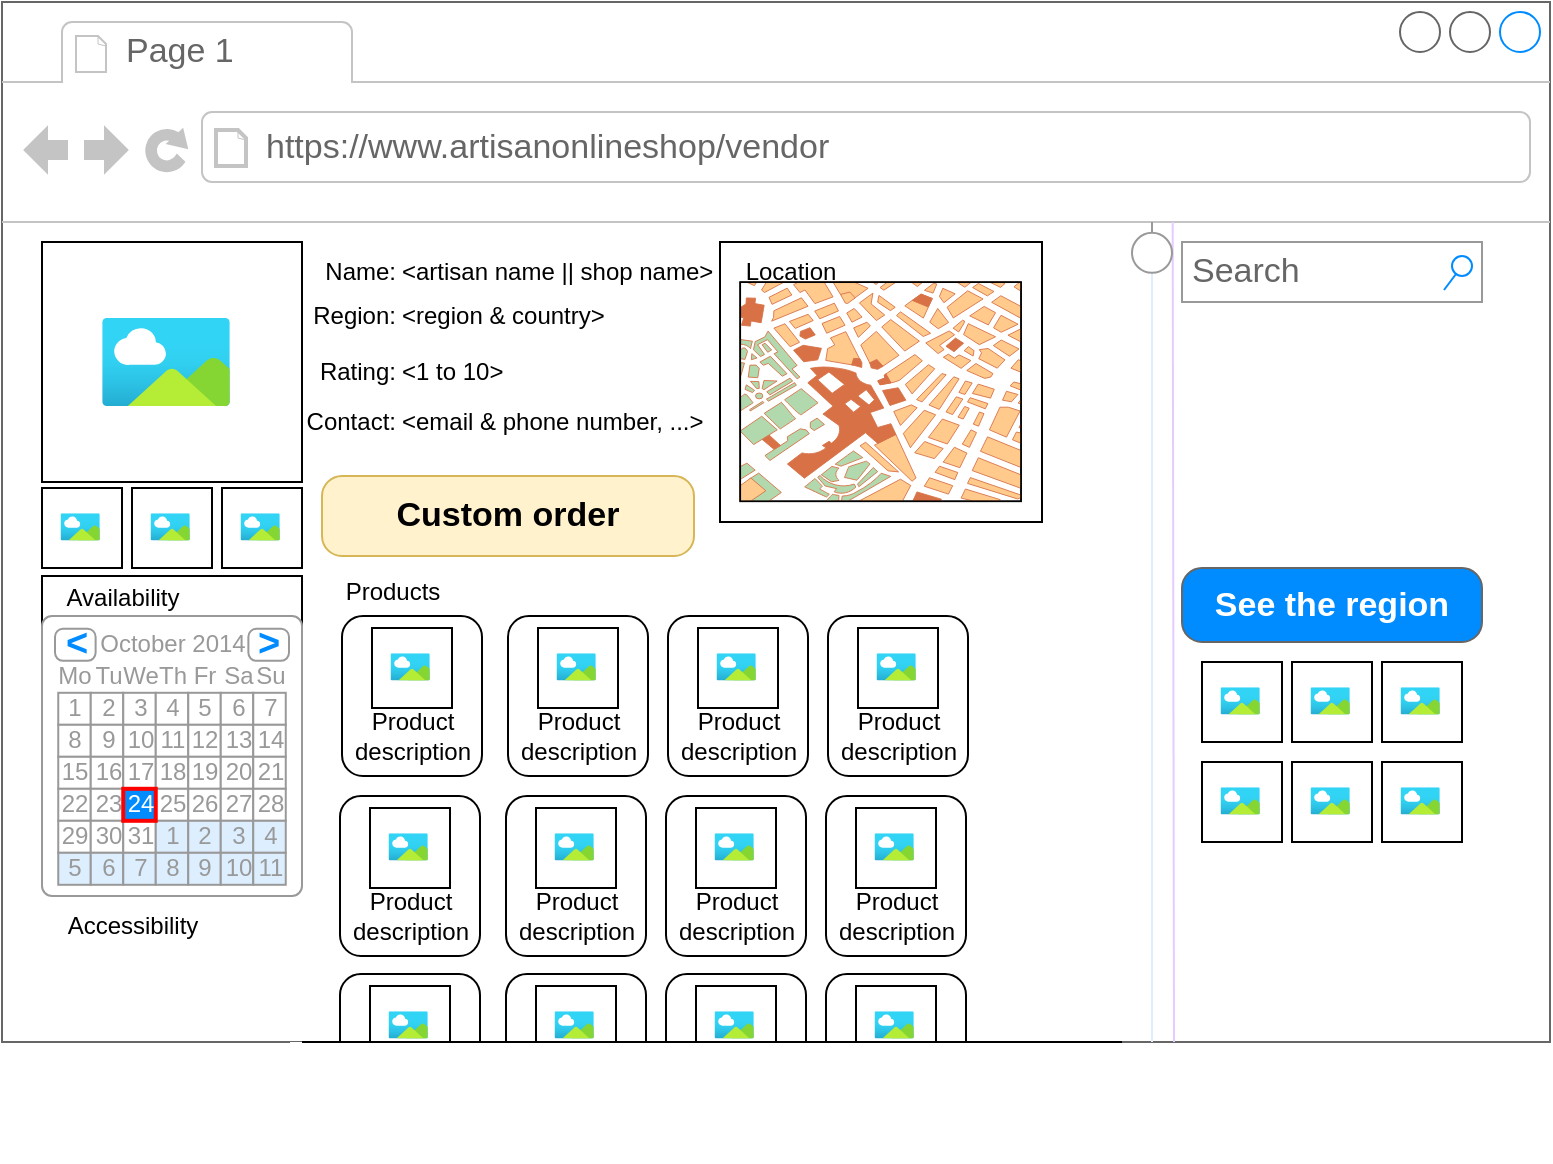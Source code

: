 <mxfile version="20.8.23" type="github">
  <diagram name="Pagina-1" id="x2BRIcllwMEJwVAzaiwb">
    <mxGraphModel dx="1221" dy="759" grid="1" gridSize="10" guides="1" tooltips="1" connect="1" arrows="1" fold="1" page="1" pageScale="1" pageWidth="827" pageHeight="1169" math="0" shadow="0">
      <root>
        <mxCell id="0" />
        <mxCell id="1" parent="0" />
        <mxCell id="UzuAz0OelTo2IA3SxHxy-1" value="" style="strokeWidth=1;shadow=0;dashed=0;align=center;html=1;shape=mxgraph.mockup.containers.browserWindow;rSize=0;strokeColor=#666666;strokeColor2=#008cff;strokeColor3=#c4c4c4;mainText=,;recursiveResize=0;" parent="1" vertex="1">
          <mxGeometry x="40" y="80" width="774" height="520" as="geometry" />
        </mxCell>
        <mxCell id="UzuAz0OelTo2IA3SxHxy-2" value="Page 1" style="strokeWidth=1;shadow=0;dashed=0;align=center;html=1;shape=mxgraph.mockup.containers.anchor;fontSize=17;fontColor=#666666;align=left;" parent="UzuAz0OelTo2IA3SxHxy-1" vertex="1">
          <mxGeometry x="60" y="12" width="110" height="26" as="geometry" />
        </mxCell>
        <mxCell id="UzuAz0OelTo2IA3SxHxy-3" value="https://www.artisanonlineshop/vendor" style="strokeWidth=1;shadow=0;dashed=0;align=center;html=1;shape=mxgraph.mockup.containers.anchor;rSize=0;fontSize=17;fontColor=#666666;align=left;" parent="UzuAz0OelTo2IA3SxHxy-1" vertex="1">
          <mxGeometry x="130" y="60" width="250" height="26" as="geometry" />
        </mxCell>
        <mxCell id="_CVq5Kca2ncCkI95stqj-1" value="" style="rounded=0;whiteSpace=wrap;html=1;" parent="UzuAz0OelTo2IA3SxHxy-1" vertex="1">
          <mxGeometry x="20" y="120" width="130" height="120" as="geometry" />
        </mxCell>
        <mxCell id="_CVq5Kca2ncCkI95stqj-2" value="" style="aspect=fixed;html=1;points=[];align=center;image;fontSize=12;image=img/lib/azure2/general/Image.svg;" parent="UzuAz0OelTo2IA3SxHxy-1" vertex="1">
          <mxGeometry x="50" y="158" width="64" height="44" as="geometry" />
        </mxCell>
        <mxCell id="_CVq5Kca2ncCkI95stqj-5" value="" style="group" parent="UzuAz0OelTo2IA3SxHxy-1" vertex="1" connectable="0">
          <mxGeometry x="20" y="243" width="40" height="40" as="geometry" />
        </mxCell>
        <mxCell id="_CVq5Kca2ncCkI95stqj-3" value="" style="rounded=0;whiteSpace=wrap;html=1;" parent="_CVq5Kca2ncCkI95stqj-5" vertex="1">
          <mxGeometry width="40" height="40" as="geometry" />
        </mxCell>
        <mxCell id="_CVq5Kca2ncCkI95stqj-4" value="" style="aspect=fixed;html=1;points=[];align=center;image;fontSize=12;image=img/lib/azure2/general/Image.svg;" parent="_CVq5Kca2ncCkI95stqj-5" vertex="1">
          <mxGeometry x="9.231" y="12.667" width="19.692" height="13.538" as="geometry" />
        </mxCell>
        <mxCell id="_CVq5Kca2ncCkI95stqj-6" value="" style="group" parent="UzuAz0OelTo2IA3SxHxy-1" vertex="1" connectable="0">
          <mxGeometry x="65" y="243" width="40" height="40" as="geometry" />
        </mxCell>
        <mxCell id="_CVq5Kca2ncCkI95stqj-7" value="" style="rounded=0;whiteSpace=wrap;html=1;" parent="_CVq5Kca2ncCkI95stqj-6" vertex="1">
          <mxGeometry width="40" height="40" as="geometry" />
        </mxCell>
        <mxCell id="_CVq5Kca2ncCkI95stqj-8" value="" style="aspect=fixed;html=1;points=[];align=center;image;fontSize=12;image=img/lib/azure2/general/Image.svg;" parent="_CVq5Kca2ncCkI95stqj-6" vertex="1">
          <mxGeometry x="9.231" y="12.667" width="19.692" height="13.538" as="geometry" />
        </mxCell>
        <mxCell id="_CVq5Kca2ncCkI95stqj-9" value="" style="group" parent="UzuAz0OelTo2IA3SxHxy-1" vertex="1" connectable="0">
          <mxGeometry x="110" y="243" width="40" height="40" as="geometry" />
        </mxCell>
        <mxCell id="_CVq5Kca2ncCkI95stqj-10" value="" style="rounded=0;whiteSpace=wrap;html=1;" parent="_CVq5Kca2ncCkI95stqj-9" vertex="1">
          <mxGeometry width="40" height="40" as="geometry" />
        </mxCell>
        <mxCell id="_CVq5Kca2ncCkI95stqj-11" value="" style="aspect=fixed;html=1;points=[];align=center;image;fontSize=12;image=img/lib/azure2/general/Image.svg;" parent="_CVq5Kca2ncCkI95stqj-9" vertex="1">
          <mxGeometry x="9.231" y="12.667" width="19.692" height="13.538" as="geometry" />
        </mxCell>
        <mxCell id="rS0bTR9YB4WlTkBpcvOq-1" value="Search" style="strokeWidth=1;shadow=0;dashed=0;align=center;html=1;shape=mxgraph.mockup.forms.searchBox;strokeColor=#999999;mainText=;strokeColor2=#008cff;fontColor=#666666;fontSize=17;align=left;spacingLeft=3;" parent="UzuAz0OelTo2IA3SxHxy-1" vertex="1">
          <mxGeometry x="590" y="120" width="150" height="30" as="geometry" />
        </mxCell>
        <mxCell id="rS0bTR9YB4WlTkBpcvOq-56" value="" style="rounded=0;whiteSpace=wrap;html=1;" parent="UzuAz0OelTo2IA3SxHxy-1" vertex="1">
          <mxGeometry x="359" y="120" width="161" height="140" as="geometry" />
        </mxCell>
        <mxCell id="rS0bTR9YB4WlTkBpcvOq-55" value="" style="verticalLabelPosition=bottom;shadow=0;dashed=0;align=center;html=1;verticalAlign=top;strokeWidth=1;shape=mxgraph.mockup.misc.map;" parent="UzuAz0OelTo2IA3SxHxy-1" vertex="1">
          <mxGeometry x="369" y="140" width="141" height="110" as="geometry" />
        </mxCell>
        <mxCell id="rS0bTR9YB4WlTkBpcvOq-57" value="Location" style="text;html=1;align=center;verticalAlign=middle;resizable=0;points=[];autosize=1;strokeColor=none;fillColor=none;" parent="UzuAz0OelTo2IA3SxHxy-1" vertex="1">
          <mxGeometry x="359" y="120" width="70" height="30" as="geometry" />
        </mxCell>
        <mxCell id="rS0bTR9YB4WlTkBpcvOq-63" value="See the region" style="strokeWidth=1;shadow=0;dashed=0;align=center;html=1;shape=mxgraph.mockup.buttons.button;strokeColor=#666666;fontColor=#ffffff;mainText=;buttonStyle=round;fontSize=17;fontStyle=1;fillColor=#008cff;whiteSpace=wrap;" parent="UzuAz0OelTo2IA3SxHxy-1" vertex="1">
          <mxGeometry x="590" y="283" width="150" height="37" as="geometry" />
        </mxCell>
        <mxCell id="rS0bTR9YB4WlTkBpcvOq-64" value="" style="group" parent="UzuAz0OelTo2IA3SxHxy-1" vertex="1" connectable="0">
          <mxGeometry x="600" y="330" width="40" height="40" as="geometry" />
        </mxCell>
        <mxCell id="rS0bTR9YB4WlTkBpcvOq-65" value="" style="rounded=0;whiteSpace=wrap;html=1;" parent="rS0bTR9YB4WlTkBpcvOq-64" vertex="1">
          <mxGeometry width="40" height="40" as="geometry" />
        </mxCell>
        <mxCell id="rS0bTR9YB4WlTkBpcvOq-66" value="" style="aspect=fixed;html=1;points=[];align=center;image;fontSize=12;image=img/lib/azure2/general/Image.svg;" parent="rS0bTR9YB4WlTkBpcvOq-64" vertex="1">
          <mxGeometry x="9.231" y="12.667" width="19.692" height="13.538" as="geometry" />
        </mxCell>
        <mxCell id="rS0bTR9YB4WlTkBpcvOq-67" value="" style="group" parent="UzuAz0OelTo2IA3SxHxy-1" vertex="1" connectable="0">
          <mxGeometry x="645" y="330" width="40" height="40" as="geometry" />
        </mxCell>
        <mxCell id="rS0bTR9YB4WlTkBpcvOq-68" value="" style="rounded=0;whiteSpace=wrap;html=1;" parent="rS0bTR9YB4WlTkBpcvOq-67" vertex="1">
          <mxGeometry width="40" height="40" as="geometry" />
        </mxCell>
        <mxCell id="rS0bTR9YB4WlTkBpcvOq-69" value="" style="aspect=fixed;html=1;points=[];align=center;image;fontSize=12;image=img/lib/azure2/general/Image.svg;" parent="rS0bTR9YB4WlTkBpcvOq-67" vertex="1">
          <mxGeometry x="9.231" y="12.667" width="19.692" height="13.538" as="geometry" />
        </mxCell>
        <mxCell id="rS0bTR9YB4WlTkBpcvOq-70" value="" style="group" parent="UzuAz0OelTo2IA3SxHxy-1" vertex="1" connectable="0">
          <mxGeometry x="690" y="330" width="40" height="40" as="geometry" />
        </mxCell>
        <mxCell id="rS0bTR9YB4WlTkBpcvOq-71" value="" style="rounded=0;whiteSpace=wrap;html=1;" parent="rS0bTR9YB4WlTkBpcvOq-70" vertex="1">
          <mxGeometry width="40" height="40" as="geometry" />
        </mxCell>
        <mxCell id="rS0bTR9YB4WlTkBpcvOq-72" value="" style="aspect=fixed;html=1;points=[];align=center;image;fontSize=12;image=img/lib/azure2/general/Image.svg;" parent="rS0bTR9YB4WlTkBpcvOq-70" vertex="1">
          <mxGeometry x="9.231" y="12.667" width="19.692" height="13.538" as="geometry" />
        </mxCell>
        <mxCell id="rS0bTR9YB4WlTkBpcvOq-73" value="" style="group" parent="UzuAz0OelTo2IA3SxHxy-1" vertex="1" connectable="0">
          <mxGeometry x="600" y="380" width="40" height="40" as="geometry" />
        </mxCell>
        <mxCell id="rS0bTR9YB4WlTkBpcvOq-74" value="" style="rounded=0;whiteSpace=wrap;html=1;" parent="rS0bTR9YB4WlTkBpcvOq-73" vertex="1">
          <mxGeometry width="40" height="40" as="geometry" />
        </mxCell>
        <mxCell id="rS0bTR9YB4WlTkBpcvOq-75" value="" style="aspect=fixed;html=1;points=[];align=center;image;fontSize=12;image=img/lib/azure2/general/Image.svg;" parent="rS0bTR9YB4WlTkBpcvOq-73" vertex="1">
          <mxGeometry x="9.231" y="12.667" width="19.692" height="13.538" as="geometry" />
        </mxCell>
        <mxCell id="rS0bTR9YB4WlTkBpcvOq-76" value="" style="group" parent="UzuAz0OelTo2IA3SxHxy-1" vertex="1" connectable="0">
          <mxGeometry x="645" y="380" width="40" height="40" as="geometry" />
        </mxCell>
        <mxCell id="rS0bTR9YB4WlTkBpcvOq-77" value="" style="rounded=0;whiteSpace=wrap;html=1;" parent="rS0bTR9YB4WlTkBpcvOq-76" vertex="1">
          <mxGeometry width="40" height="40" as="geometry" />
        </mxCell>
        <mxCell id="rS0bTR9YB4WlTkBpcvOq-78" value="" style="aspect=fixed;html=1;points=[];align=center;image;fontSize=12;image=img/lib/azure2/general/Image.svg;" parent="rS0bTR9YB4WlTkBpcvOq-76" vertex="1">
          <mxGeometry x="9.231" y="12.667" width="19.692" height="13.538" as="geometry" />
        </mxCell>
        <mxCell id="rS0bTR9YB4WlTkBpcvOq-79" value="" style="group" parent="UzuAz0OelTo2IA3SxHxy-1" vertex="1" connectable="0">
          <mxGeometry x="690" y="380" width="40" height="40" as="geometry" />
        </mxCell>
        <mxCell id="rS0bTR9YB4WlTkBpcvOq-80" value="" style="rounded=0;whiteSpace=wrap;html=1;" parent="rS0bTR9YB4WlTkBpcvOq-79" vertex="1">
          <mxGeometry width="40" height="40" as="geometry" />
        </mxCell>
        <mxCell id="rS0bTR9YB4WlTkBpcvOq-81" value="" style="aspect=fixed;html=1;points=[];align=center;image;fontSize=12;image=img/lib/azure2/general/Image.svg;" parent="rS0bTR9YB4WlTkBpcvOq-79" vertex="1">
          <mxGeometry x="9.231" y="12.667" width="19.692" height="13.538" as="geometry" />
        </mxCell>
        <mxCell id="rS0bTR9YB4WlTkBpcvOq-82" value="" style="endArrow=none;html=1;rounded=0;strokeColor=#E5CCFF;" parent="UzuAz0OelTo2IA3SxHxy-1" edge="1">
          <mxGeometry width="50" height="50" relative="1" as="geometry">
            <mxPoint x="585.34" y="110" as="sourcePoint" />
            <mxPoint x="586" y="520" as="targetPoint" />
          </mxGeometry>
        </mxCell>
        <mxCell id="rS0bTR9YB4WlTkBpcvOq-84" value="" style="rounded=0;whiteSpace=wrap;html=1;" parent="UzuAz0OelTo2IA3SxHxy-1" vertex="1">
          <mxGeometry x="20" y="287" width="130" height="153" as="geometry" />
        </mxCell>
        <mxCell id="rS0bTR9YB4WlTkBpcvOq-2" value="" style="strokeWidth=1;shadow=0;dashed=0;align=center;html=1;shape=mxgraph.mockup.forms.rrect;rSize=5;strokeColor=#999999;fillColor=#ffffff;" parent="UzuAz0OelTo2IA3SxHxy-1" vertex="1">
          <mxGeometry x="20" y="307" width="130" height="140" as="geometry" />
        </mxCell>
        <mxCell id="rS0bTR9YB4WlTkBpcvOq-3" value="October 2014" style="strokeWidth=1;shadow=0;dashed=0;align=center;html=1;shape=mxgraph.mockup.forms.anchor;fontColor=#999999;" parent="rS0bTR9YB4WlTkBpcvOq-2" vertex="1">
          <mxGeometry x="24.375" y="6.4" width="81.25" height="16" as="geometry" />
        </mxCell>
        <mxCell id="rS0bTR9YB4WlTkBpcvOq-4" value="&lt;" style="strokeWidth=1;shadow=0;dashed=0;align=center;html=1;shape=mxgraph.mockup.forms.rrect;rSize=4;strokeColor=#999999;fontColor=#008cff;fontSize=19;fontStyle=1;" parent="rS0bTR9YB4WlTkBpcvOq-2" vertex="1">
          <mxGeometry x="6.5" y="6.4" width="20.312" height="16" as="geometry" />
        </mxCell>
        <mxCell id="rS0bTR9YB4WlTkBpcvOq-5" value="&gt;" style="strokeWidth=1;shadow=0;dashed=0;align=center;html=1;shape=mxgraph.mockup.forms.rrect;rSize=4;strokeColor=#999999;fontColor=#008cff;fontSize=19;fontStyle=1;" parent="rS0bTR9YB4WlTkBpcvOq-2" vertex="1">
          <mxGeometry x="103.188" y="6.4" width="20.312" height="16" as="geometry" />
        </mxCell>
        <mxCell id="rS0bTR9YB4WlTkBpcvOq-6" value="Mo" style="strokeWidth=1;shadow=0;dashed=0;align=center;html=1;shape=mxgraph.mockup.forms.anchor;fontColor=#999999;" parent="rS0bTR9YB4WlTkBpcvOq-2" vertex="1">
          <mxGeometry x="8.125" y="22.4" width="16.25" height="16" as="geometry" />
        </mxCell>
        <mxCell id="rS0bTR9YB4WlTkBpcvOq-7" value="Tu" style="strokeWidth=1;shadow=0;dashed=0;align=center;html=1;shape=mxgraph.mockup.forms.anchor;fontColor=#999999;" parent="rS0bTR9YB4WlTkBpcvOq-2" vertex="1">
          <mxGeometry x="24.375" y="22.4" width="16.25" height="16" as="geometry" />
        </mxCell>
        <mxCell id="rS0bTR9YB4WlTkBpcvOq-8" value="We" style="strokeWidth=1;shadow=0;dashed=0;align=center;html=1;shape=mxgraph.mockup.forms.anchor;fontColor=#999999;" parent="rS0bTR9YB4WlTkBpcvOq-2" vertex="1">
          <mxGeometry x="40.625" y="22.4" width="16.25" height="16" as="geometry" />
        </mxCell>
        <mxCell id="rS0bTR9YB4WlTkBpcvOq-9" value="Th" style="strokeWidth=1;shadow=0;dashed=0;align=center;html=1;shape=mxgraph.mockup.forms.anchor;fontColor=#999999;" parent="rS0bTR9YB4WlTkBpcvOq-2" vertex="1">
          <mxGeometry x="56.875" y="22.4" width="16.25" height="16" as="geometry" />
        </mxCell>
        <mxCell id="rS0bTR9YB4WlTkBpcvOq-10" value="Fr" style="strokeWidth=1;shadow=0;dashed=0;align=center;html=1;shape=mxgraph.mockup.forms.anchor;fontColor=#999999;" parent="rS0bTR9YB4WlTkBpcvOq-2" vertex="1">
          <mxGeometry x="73.125" y="22.4" width="16.25" height="16" as="geometry" />
        </mxCell>
        <mxCell id="rS0bTR9YB4WlTkBpcvOq-11" value="Sa" style="strokeWidth=1;shadow=0;dashed=0;align=center;html=1;shape=mxgraph.mockup.forms.anchor;fontColor=#999999;" parent="rS0bTR9YB4WlTkBpcvOq-2" vertex="1">
          <mxGeometry x="89.375" y="22.4" width="16.25" height="16" as="geometry" />
        </mxCell>
        <mxCell id="rS0bTR9YB4WlTkBpcvOq-12" value="Su" style="strokeWidth=1;shadow=0;dashed=0;align=center;html=1;shape=mxgraph.mockup.forms.anchor;fontColor=#999999;" parent="rS0bTR9YB4WlTkBpcvOq-2" vertex="1">
          <mxGeometry x="105.625" y="22.4" width="16.25" height="16" as="geometry" />
        </mxCell>
        <mxCell id="rS0bTR9YB4WlTkBpcvOq-13" value="1" style="strokeWidth=1;shadow=0;dashed=0;align=center;html=1;shape=mxgraph.mockup.forms.rrect;rSize=0;strokeColor=#999999;fontColor=#999999;" parent="rS0bTR9YB4WlTkBpcvOq-2" vertex="1">
          <mxGeometry x="8.125" y="38.4" width="16.25" height="16" as="geometry" />
        </mxCell>
        <mxCell id="rS0bTR9YB4WlTkBpcvOq-14" value="2" style="strokeWidth=1;shadow=0;dashed=0;align=center;html=1;shape=mxgraph.mockup.forms.rrect;rSize=0;strokeColor=#999999;fontColor=#999999;" parent="rS0bTR9YB4WlTkBpcvOq-2" vertex="1">
          <mxGeometry x="24.375" y="38.4" width="16.25" height="16" as="geometry" />
        </mxCell>
        <mxCell id="rS0bTR9YB4WlTkBpcvOq-15" value="3" style="strokeWidth=1;shadow=0;dashed=0;align=center;html=1;shape=mxgraph.mockup.forms.rrect;rSize=0;strokeColor=#999999;fontColor=#999999;" parent="rS0bTR9YB4WlTkBpcvOq-2" vertex="1">
          <mxGeometry x="40.625" y="38.4" width="16.25" height="16" as="geometry" />
        </mxCell>
        <mxCell id="rS0bTR9YB4WlTkBpcvOq-16" value="4" style="strokeWidth=1;shadow=0;dashed=0;align=center;html=1;shape=mxgraph.mockup.forms.rrect;rSize=0;strokeColor=#999999;fontColor=#999999;" parent="rS0bTR9YB4WlTkBpcvOq-2" vertex="1">
          <mxGeometry x="56.875" y="38.4" width="16.25" height="16" as="geometry" />
        </mxCell>
        <mxCell id="rS0bTR9YB4WlTkBpcvOq-17" value="5" style="strokeWidth=1;shadow=0;dashed=0;align=center;html=1;shape=mxgraph.mockup.forms.rrect;rSize=0;strokeColor=#999999;fontColor=#999999;" parent="rS0bTR9YB4WlTkBpcvOq-2" vertex="1">
          <mxGeometry x="73.125" y="38.4" width="16.25" height="16" as="geometry" />
        </mxCell>
        <mxCell id="rS0bTR9YB4WlTkBpcvOq-18" value="6" style="strokeWidth=1;shadow=0;dashed=0;align=center;html=1;shape=mxgraph.mockup.forms.rrect;rSize=0;strokeColor=#999999;fontColor=#999999;" parent="rS0bTR9YB4WlTkBpcvOq-2" vertex="1">
          <mxGeometry x="89.375" y="38.4" width="16.25" height="16" as="geometry" />
        </mxCell>
        <mxCell id="rS0bTR9YB4WlTkBpcvOq-19" value="7" style="strokeWidth=1;shadow=0;dashed=0;align=center;html=1;shape=mxgraph.mockup.forms.rrect;rSize=0;strokeColor=#999999;fontColor=#999999;" parent="rS0bTR9YB4WlTkBpcvOq-2" vertex="1">
          <mxGeometry x="105.625" y="38.4" width="16.25" height="16" as="geometry" />
        </mxCell>
        <mxCell id="rS0bTR9YB4WlTkBpcvOq-20" value="8" style="strokeWidth=1;shadow=0;dashed=0;align=center;html=1;shape=mxgraph.mockup.forms.rrect;rSize=0;strokeColor=#999999;fontColor=#999999;" parent="rS0bTR9YB4WlTkBpcvOq-2" vertex="1">
          <mxGeometry x="8.125" y="54.4" width="16.25" height="16" as="geometry" />
        </mxCell>
        <mxCell id="rS0bTR9YB4WlTkBpcvOq-21" value="9" style="strokeWidth=1;shadow=0;dashed=0;align=center;html=1;shape=mxgraph.mockup.forms.rrect;rSize=0;strokeColor=#999999;fontColor=#999999;" parent="rS0bTR9YB4WlTkBpcvOq-2" vertex="1">
          <mxGeometry x="24.375" y="54.4" width="16.25" height="16" as="geometry" />
        </mxCell>
        <mxCell id="rS0bTR9YB4WlTkBpcvOq-22" value="10" style="strokeWidth=1;shadow=0;dashed=0;align=center;html=1;shape=mxgraph.mockup.forms.rrect;rSize=0;strokeColor=#999999;fontColor=#999999;" parent="rS0bTR9YB4WlTkBpcvOq-2" vertex="1">
          <mxGeometry x="40.625" y="54.4" width="16.25" height="16" as="geometry" />
        </mxCell>
        <mxCell id="rS0bTR9YB4WlTkBpcvOq-23" value="11" style="strokeWidth=1;shadow=0;dashed=0;align=center;html=1;shape=mxgraph.mockup.forms.rrect;rSize=0;strokeColor=#999999;fontColor=#999999;" parent="rS0bTR9YB4WlTkBpcvOq-2" vertex="1">
          <mxGeometry x="56.875" y="54.4" width="16.25" height="16" as="geometry" />
        </mxCell>
        <mxCell id="rS0bTR9YB4WlTkBpcvOq-24" value="12" style="strokeWidth=1;shadow=0;dashed=0;align=center;html=1;shape=mxgraph.mockup.forms.rrect;rSize=0;strokeColor=#999999;fontColor=#999999;" parent="rS0bTR9YB4WlTkBpcvOq-2" vertex="1">
          <mxGeometry x="73.125" y="54.4" width="16.25" height="16" as="geometry" />
        </mxCell>
        <mxCell id="rS0bTR9YB4WlTkBpcvOq-25" value="13" style="strokeWidth=1;shadow=0;dashed=0;align=center;html=1;shape=mxgraph.mockup.forms.rrect;rSize=0;strokeColor=#999999;fontColor=#999999;" parent="rS0bTR9YB4WlTkBpcvOq-2" vertex="1">
          <mxGeometry x="89.375" y="54.4" width="16.25" height="16" as="geometry" />
        </mxCell>
        <mxCell id="rS0bTR9YB4WlTkBpcvOq-26" value="14" style="strokeWidth=1;shadow=0;dashed=0;align=center;html=1;shape=mxgraph.mockup.forms.rrect;rSize=0;strokeColor=#999999;fontColor=#999999;" parent="rS0bTR9YB4WlTkBpcvOq-2" vertex="1">
          <mxGeometry x="105.625" y="54.4" width="16.25" height="16" as="geometry" />
        </mxCell>
        <mxCell id="rS0bTR9YB4WlTkBpcvOq-27" value="15" style="strokeWidth=1;shadow=0;dashed=0;align=center;html=1;shape=mxgraph.mockup.forms.rrect;rSize=0;strokeColor=#999999;fontColor=#999999;" parent="rS0bTR9YB4WlTkBpcvOq-2" vertex="1">
          <mxGeometry x="8.125" y="70.4" width="16.25" height="16" as="geometry" />
        </mxCell>
        <mxCell id="rS0bTR9YB4WlTkBpcvOq-28" value="16" style="strokeWidth=1;shadow=0;dashed=0;align=center;html=1;shape=mxgraph.mockup.forms.rrect;rSize=0;strokeColor=#999999;fontColor=#999999;" parent="rS0bTR9YB4WlTkBpcvOq-2" vertex="1">
          <mxGeometry x="24.375" y="70.4" width="16.25" height="16" as="geometry" />
        </mxCell>
        <mxCell id="rS0bTR9YB4WlTkBpcvOq-29" value="17" style="strokeWidth=1;shadow=0;dashed=0;align=center;html=1;shape=mxgraph.mockup.forms.rrect;rSize=0;strokeColor=#999999;fontColor=#999999;" parent="rS0bTR9YB4WlTkBpcvOq-2" vertex="1">
          <mxGeometry x="40.625" y="70.4" width="16.25" height="16" as="geometry" />
        </mxCell>
        <mxCell id="rS0bTR9YB4WlTkBpcvOq-30" value="18" style="strokeWidth=1;shadow=0;dashed=0;align=center;html=1;shape=mxgraph.mockup.forms.rrect;rSize=0;strokeColor=#999999;fontColor=#999999;" parent="rS0bTR9YB4WlTkBpcvOq-2" vertex="1">
          <mxGeometry x="56.875" y="70.4" width="16.25" height="16" as="geometry" />
        </mxCell>
        <mxCell id="rS0bTR9YB4WlTkBpcvOq-31" value="19" style="strokeWidth=1;shadow=0;dashed=0;align=center;html=1;shape=mxgraph.mockup.forms.rrect;rSize=0;strokeColor=#999999;fontColor=#999999;" parent="rS0bTR9YB4WlTkBpcvOq-2" vertex="1">
          <mxGeometry x="73.125" y="70.4" width="16.25" height="16" as="geometry" />
        </mxCell>
        <mxCell id="rS0bTR9YB4WlTkBpcvOq-32" value="20" style="strokeWidth=1;shadow=0;dashed=0;align=center;html=1;shape=mxgraph.mockup.forms.rrect;rSize=0;strokeColor=#999999;fontColor=#999999;" parent="rS0bTR9YB4WlTkBpcvOq-2" vertex="1">
          <mxGeometry x="89.375" y="70.4" width="16.25" height="16" as="geometry" />
        </mxCell>
        <mxCell id="rS0bTR9YB4WlTkBpcvOq-33" value="21" style="strokeWidth=1;shadow=0;dashed=0;align=center;html=1;shape=mxgraph.mockup.forms.rrect;rSize=0;strokeColor=#999999;fontColor=#999999;" parent="rS0bTR9YB4WlTkBpcvOq-2" vertex="1">
          <mxGeometry x="105.625" y="70.4" width="16.25" height="16" as="geometry" />
        </mxCell>
        <mxCell id="rS0bTR9YB4WlTkBpcvOq-34" value="22" style="strokeWidth=1;shadow=0;dashed=0;align=center;html=1;shape=mxgraph.mockup.forms.rrect;rSize=0;strokeColor=#999999;fontColor=#999999;" parent="rS0bTR9YB4WlTkBpcvOq-2" vertex="1">
          <mxGeometry x="8.125" y="86.4" width="16.25" height="16" as="geometry" />
        </mxCell>
        <mxCell id="rS0bTR9YB4WlTkBpcvOq-35" value="23" style="strokeWidth=1;shadow=0;dashed=0;align=center;html=1;shape=mxgraph.mockup.forms.rrect;rSize=0;strokeColor=#999999;fontColor=#999999;" parent="rS0bTR9YB4WlTkBpcvOq-2" vertex="1">
          <mxGeometry x="24.375" y="86.4" width="16.25" height="16" as="geometry" />
        </mxCell>
        <mxCell id="rS0bTR9YB4WlTkBpcvOq-36" value="25" style="strokeWidth=1;shadow=0;dashed=0;align=center;html=1;shape=mxgraph.mockup.forms.rrect;rSize=0;strokeColor=#999999;fontColor=#999999;" parent="rS0bTR9YB4WlTkBpcvOq-2" vertex="1">
          <mxGeometry x="56.875" y="86.4" width="16.25" height="16" as="geometry" />
        </mxCell>
        <mxCell id="rS0bTR9YB4WlTkBpcvOq-37" value="26" style="strokeWidth=1;shadow=0;dashed=0;align=center;html=1;shape=mxgraph.mockup.forms.rrect;rSize=0;strokeColor=#999999;fontColor=#999999;" parent="rS0bTR9YB4WlTkBpcvOq-2" vertex="1">
          <mxGeometry x="73.125" y="86.4" width="16.25" height="16" as="geometry" />
        </mxCell>
        <mxCell id="rS0bTR9YB4WlTkBpcvOq-38" value="27" style="strokeWidth=1;shadow=0;dashed=0;align=center;html=1;shape=mxgraph.mockup.forms.rrect;rSize=0;strokeColor=#999999;fontColor=#999999;" parent="rS0bTR9YB4WlTkBpcvOq-2" vertex="1">
          <mxGeometry x="89.375" y="86.4" width="16.25" height="16" as="geometry" />
        </mxCell>
        <mxCell id="rS0bTR9YB4WlTkBpcvOq-39" value="28" style="strokeWidth=1;shadow=0;dashed=0;align=center;html=1;shape=mxgraph.mockup.forms.rrect;rSize=0;strokeColor=#999999;fontColor=#999999;" parent="rS0bTR9YB4WlTkBpcvOq-2" vertex="1">
          <mxGeometry x="105.625" y="86.4" width="16.25" height="16" as="geometry" />
        </mxCell>
        <mxCell id="rS0bTR9YB4WlTkBpcvOq-40" value="29" style="strokeWidth=1;shadow=0;dashed=0;align=center;html=1;shape=mxgraph.mockup.forms.rrect;rSize=0;strokeColor=#999999;fontColor=#999999;" parent="rS0bTR9YB4WlTkBpcvOq-2" vertex="1">
          <mxGeometry x="8.125" y="102.4" width="16.25" height="16" as="geometry" />
        </mxCell>
        <mxCell id="rS0bTR9YB4WlTkBpcvOq-41" value="30" style="strokeWidth=1;shadow=0;dashed=0;align=center;html=1;shape=mxgraph.mockup.forms.rrect;rSize=0;strokeColor=#999999;fontColor=#999999;" parent="rS0bTR9YB4WlTkBpcvOq-2" vertex="1">
          <mxGeometry x="24.375" y="102.4" width="16.25" height="16" as="geometry" />
        </mxCell>
        <mxCell id="rS0bTR9YB4WlTkBpcvOq-42" value="31" style="strokeWidth=1;shadow=0;dashed=0;align=center;html=1;shape=mxgraph.mockup.forms.rrect;rSize=0;strokeColor=#999999;fontColor=#999999;" parent="rS0bTR9YB4WlTkBpcvOq-2" vertex="1">
          <mxGeometry x="40.625" y="102.4" width="16.25" height="16" as="geometry" />
        </mxCell>
        <mxCell id="rS0bTR9YB4WlTkBpcvOq-43" value="1" style="strokeWidth=1;shadow=0;dashed=0;align=center;html=1;shape=mxgraph.mockup.forms.rrect;rSize=0;strokeColor=#999999;fontColor=#999999;fillColor=#ddeeff;" parent="rS0bTR9YB4WlTkBpcvOq-2" vertex="1">
          <mxGeometry x="56.875" y="102.4" width="16.25" height="16" as="geometry" />
        </mxCell>
        <mxCell id="rS0bTR9YB4WlTkBpcvOq-44" value="2" style="strokeWidth=1;shadow=0;dashed=0;align=center;html=1;shape=mxgraph.mockup.forms.rrect;rSize=0;strokeColor=#999999;fontColor=#999999;fillColor=#ddeeff;" parent="rS0bTR9YB4WlTkBpcvOq-2" vertex="1">
          <mxGeometry x="73.125" y="102.4" width="16.25" height="16" as="geometry" />
        </mxCell>
        <mxCell id="rS0bTR9YB4WlTkBpcvOq-45" value="3" style="strokeWidth=1;shadow=0;dashed=0;align=center;html=1;shape=mxgraph.mockup.forms.rrect;rSize=0;strokeColor=#999999;fontColor=#999999;fillColor=#ddeeff;" parent="rS0bTR9YB4WlTkBpcvOq-2" vertex="1">
          <mxGeometry x="89.375" y="102.4" width="16.25" height="16" as="geometry" />
        </mxCell>
        <mxCell id="rS0bTR9YB4WlTkBpcvOq-46" value="4" style="strokeWidth=1;shadow=0;dashed=0;align=center;html=1;shape=mxgraph.mockup.forms.rrect;rSize=0;strokeColor=#999999;fontColor=#999999;fillColor=#ddeeff;" parent="rS0bTR9YB4WlTkBpcvOq-2" vertex="1">
          <mxGeometry x="105.625" y="102.4" width="16.25" height="16" as="geometry" />
        </mxCell>
        <mxCell id="rS0bTR9YB4WlTkBpcvOq-47" value="5" style="strokeWidth=1;shadow=0;dashed=0;align=center;html=1;shape=mxgraph.mockup.forms.rrect;rSize=0;strokeColor=#999999;fontColor=#999999;fillColor=#ddeeff;" parent="rS0bTR9YB4WlTkBpcvOq-2" vertex="1">
          <mxGeometry x="8.125" y="118.4" width="16.25" height="16" as="geometry" />
        </mxCell>
        <mxCell id="rS0bTR9YB4WlTkBpcvOq-48" value="6" style="strokeWidth=1;shadow=0;dashed=0;align=center;html=1;shape=mxgraph.mockup.forms.rrect;rSize=0;strokeColor=#999999;fontColor=#999999;fillColor=#ddeeff;" parent="rS0bTR9YB4WlTkBpcvOq-2" vertex="1">
          <mxGeometry x="24.375" y="118.4" width="16.25" height="16" as="geometry" />
        </mxCell>
        <mxCell id="rS0bTR9YB4WlTkBpcvOq-49" value="7" style="strokeWidth=1;shadow=0;dashed=0;align=center;html=1;shape=mxgraph.mockup.forms.rrect;rSize=0;strokeColor=#999999;fontColor=#999999;fillColor=#ddeeff;" parent="rS0bTR9YB4WlTkBpcvOq-2" vertex="1">
          <mxGeometry x="40.625" y="118.4" width="16.25" height="16" as="geometry" />
        </mxCell>
        <mxCell id="rS0bTR9YB4WlTkBpcvOq-50" value="8" style="strokeWidth=1;shadow=0;dashed=0;align=center;html=1;shape=mxgraph.mockup.forms.rrect;rSize=0;strokeColor=#999999;fontColor=#999999;fillColor=#ddeeff;" parent="rS0bTR9YB4WlTkBpcvOq-2" vertex="1">
          <mxGeometry x="56.875" y="118.4" width="16.25" height="16" as="geometry" />
        </mxCell>
        <mxCell id="rS0bTR9YB4WlTkBpcvOq-51" value="9" style="strokeWidth=1;shadow=0;dashed=0;align=center;html=1;shape=mxgraph.mockup.forms.rrect;rSize=0;strokeColor=#999999;fontColor=#999999;fillColor=#ddeeff;" parent="rS0bTR9YB4WlTkBpcvOq-2" vertex="1">
          <mxGeometry x="73.125" y="118.4" width="16.25" height="16" as="geometry" />
        </mxCell>
        <mxCell id="rS0bTR9YB4WlTkBpcvOq-52" value="10" style="strokeWidth=1;shadow=0;dashed=0;align=center;html=1;shape=mxgraph.mockup.forms.rrect;rSize=0;strokeColor=#999999;fontColor=#999999;fillColor=#ddeeff;" parent="rS0bTR9YB4WlTkBpcvOq-2" vertex="1">
          <mxGeometry x="89.375" y="118.4" width="16.25" height="16" as="geometry" />
        </mxCell>
        <mxCell id="rS0bTR9YB4WlTkBpcvOq-53" value="11" style="strokeWidth=1;shadow=0;dashed=0;align=center;html=1;shape=mxgraph.mockup.forms.rrect;rSize=0;strokeColor=#999999;fontColor=#999999;fillColor=#ddeeff;" parent="rS0bTR9YB4WlTkBpcvOq-2" vertex="1">
          <mxGeometry x="105.625" y="118.4" width="16.25" height="16" as="geometry" />
        </mxCell>
        <mxCell id="rS0bTR9YB4WlTkBpcvOq-54" value="24" style="strokeWidth=1;shadow=0;dashed=0;align=center;html=1;shape=mxgraph.mockup.forms.rrect;rSize=0;strokeColor=#ff0000;fontColor=#ffffff;strokeWidth=2;fillColor=#008cff;" parent="rS0bTR9YB4WlTkBpcvOq-2" vertex="1">
          <mxGeometry x="40.625" y="86.4" width="16.25" height="16" as="geometry" />
        </mxCell>
        <mxCell id="rS0bTR9YB4WlTkBpcvOq-83" value="Availability" style="text;html=1;align=center;verticalAlign=middle;resizable=0;points=[];autosize=1;strokeColor=none;fillColor=none;" parent="UzuAz0OelTo2IA3SxHxy-1" vertex="1">
          <mxGeometry x="20" y="283" width="80" height="30" as="geometry" />
        </mxCell>
        <mxCell id="kNPeD4hBuYndt3T_yiyA-1" value="Name:" style="text;html=1;align=right;verticalAlign=middle;resizable=0;points=[];autosize=1;strokeColor=none;fillColor=none;" vertex="1" parent="UzuAz0OelTo2IA3SxHxy-1">
          <mxGeometry x="138" y="120" width="60" height="30" as="geometry" />
        </mxCell>
        <mxCell id="kNPeD4hBuYndt3T_yiyA-3" value="Region:" style="text;html=1;align=right;verticalAlign=middle;resizable=0;points=[];autosize=1;strokeColor=none;fillColor=none;" vertex="1" parent="UzuAz0OelTo2IA3SxHxy-1">
          <mxGeometry x="138" y="142" width="60" height="30" as="geometry" />
        </mxCell>
        <mxCell id="kNPeD4hBuYndt3T_yiyA-6" value="Rating:" style="text;html=1;align=right;verticalAlign=middle;resizable=0;points=[];autosize=1;strokeColor=none;fillColor=none;" vertex="1" parent="UzuAz0OelTo2IA3SxHxy-1">
          <mxGeometry x="138" y="170" width="60" height="30" as="geometry" />
        </mxCell>
        <mxCell id="kNPeD4hBuYndt3T_yiyA-8" value="&amp;lt;artisan name || shop name&amp;gt;" style="text;html=1;align=left;verticalAlign=middle;resizable=0;points=[];autosize=1;strokeColor=none;fillColor=none;" vertex="1" parent="UzuAz0OelTo2IA3SxHxy-1">
          <mxGeometry x="198" y="120" width="180" height="30" as="geometry" />
        </mxCell>
        <mxCell id="kNPeD4hBuYndt3T_yiyA-10" value="&amp;lt;region &amp;amp; country&amp;gt;" style="text;html=1;align=left;verticalAlign=middle;resizable=0;points=[];autosize=1;strokeColor=none;fillColor=none;" vertex="1" parent="UzuAz0OelTo2IA3SxHxy-1">
          <mxGeometry x="198" y="142" width="120" height="30" as="geometry" />
        </mxCell>
        <mxCell id="kNPeD4hBuYndt3T_yiyA-12" value="&amp;lt;1 to 10&amp;gt;" style="text;html=1;align=left;verticalAlign=middle;resizable=0;points=[];autosize=1;strokeColor=none;fillColor=none;" vertex="1" parent="UzuAz0OelTo2IA3SxHxy-1">
          <mxGeometry x="198" y="170" width="70" height="30" as="geometry" />
        </mxCell>
        <mxCell id="kNPeD4hBuYndt3T_yiyA-14" value="Accessibility" style="text;html=1;align=center;verticalAlign=middle;resizable=0;points=[];autosize=1;strokeColor=none;fillColor=none;" vertex="1" parent="UzuAz0OelTo2IA3SxHxy-1">
          <mxGeometry x="20" y="447" width="90" height="30" as="geometry" />
        </mxCell>
        <mxCell id="kNPeD4hBuYndt3T_yiyA-15" value="" style="shape=image;html=1;verticalAlign=top;verticalLabelPosition=bottom;labelBackgroundColor=#ffffff;imageAspect=0;aspect=fixed;image=https://cdn2.iconfinder.com/data/icons/boxicons-regular-vol-2/24/bx-handicap-128.png" vertex="1" parent="UzuAz0OelTo2IA3SxHxy-1">
          <mxGeometry x="20" y="477" width="40" height="40" as="geometry" />
        </mxCell>
        <mxCell id="kNPeD4hBuYndt3T_yiyA-16" value="Products" style="text;html=1;align=center;verticalAlign=middle;resizable=0;points=[];autosize=1;strokeColor=none;fillColor=none;" vertex="1" parent="UzuAz0OelTo2IA3SxHxy-1">
          <mxGeometry x="160" y="280" width="70" height="30" as="geometry" />
        </mxCell>
        <mxCell id="kNPeD4hBuYndt3T_yiyA-17" value="" style="rounded=1;whiteSpace=wrap;html=1;" vertex="1" parent="UzuAz0OelTo2IA3SxHxy-1">
          <mxGeometry x="170" y="307" width="70" height="80" as="geometry" />
        </mxCell>
        <mxCell id="kNPeD4hBuYndt3T_yiyA-18" value="" style="group" vertex="1" connectable="0" parent="UzuAz0OelTo2IA3SxHxy-1">
          <mxGeometry x="185" y="313" width="40" height="40" as="geometry" />
        </mxCell>
        <mxCell id="kNPeD4hBuYndt3T_yiyA-19" value="" style="rounded=0;whiteSpace=wrap;html=1;" vertex="1" parent="kNPeD4hBuYndt3T_yiyA-18">
          <mxGeometry width="40" height="40" as="geometry" />
        </mxCell>
        <mxCell id="kNPeD4hBuYndt3T_yiyA-20" value="" style="aspect=fixed;html=1;points=[];align=center;image;fontSize=12;image=img/lib/azure2/general/Image.svg;" vertex="1" parent="kNPeD4hBuYndt3T_yiyA-18">
          <mxGeometry x="9.231" y="12.667" width="19.692" height="13.538" as="geometry" />
        </mxCell>
        <mxCell id="kNPeD4hBuYndt3T_yiyA-21" value="Product&lt;br&gt;description" style="text;html=1;align=center;verticalAlign=middle;resizable=0;points=[];autosize=1;strokeColor=none;fillColor=none;" vertex="1" parent="UzuAz0OelTo2IA3SxHxy-1">
          <mxGeometry x="165" y="347" width="80" height="40" as="geometry" />
        </mxCell>
        <mxCell id="kNPeD4hBuYndt3T_yiyA-22" value="" style="rounded=1;whiteSpace=wrap;html=1;" vertex="1" parent="UzuAz0OelTo2IA3SxHxy-1">
          <mxGeometry x="253" y="307" width="70" height="80" as="geometry" />
        </mxCell>
        <mxCell id="kNPeD4hBuYndt3T_yiyA-23" value="" style="group" vertex="1" connectable="0" parent="UzuAz0OelTo2IA3SxHxy-1">
          <mxGeometry x="268" y="313" width="40" height="40" as="geometry" />
        </mxCell>
        <mxCell id="kNPeD4hBuYndt3T_yiyA-24" value="" style="rounded=0;whiteSpace=wrap;html=1;" vertex="1" parent="kNPeD4hBuYndt3T_yiyA-23">
          <mxGeometry width="40" height="40" as="geometry" />
        </mxCell>
        <mxCell id="kNPeD4hBuYndt3T_yiyA-25" value="" style="aspect=fixed;html=1;points=[];align=center;image;fontSize=12;image=img/lib/azure2/general/Image.svg;" vertex="1" parent="kNPeD4hBuYndt3T_yiyA-23">
          <mxGeometry x="9.231" y="12.667" width="19.692" height="13.538" as="geometry" />
        </mxCell>
        <mxCell id="kNPeD4hBuYndt3T_yiyA-26" value="Product&lt;br&gt;description" style="text;html=1;align=center;verticalAlign=middle;resizable=0;points=[];autosize=1;strokeColor=none;fillColor=none;" vertex="1" parent="UzuAz0OelTo2IA3SxHxy-1">
          <mxGeometry x="248" y="347" width="80" height="40" as="geometry" />
        </mxCell>
        <mxCell id="kNPeD4hBuYndt3T_yiyA-27" value="" style="rounded=1;whiteSpace=wrap;html=1;" vertex="1" parent="UzuAz0OelTo2IA3SxHxy-1">
          <mxGeometry x="333" y="307" width="70" height="80" as="geometry" />
        </mxCell>
        <mxCell id="kNPeD4hBuYndt3T_yiyA-28" value="" style="group" vertex="1" connectable="0" parent="UzuAz0OelTo2IA3SxHxy-1">
          <mxGeometry x="348" y="313" width="40" height="40" as="geometry" />
        </mxCell>
        <mxCell id="kNPeD4hBuYndt3T_yiyA-29" value="" style="rounded=0;whiteSpace=wrap;html=1;" vertex="1" parent="kNPeD4hBuYndt3T_yiyA-28">
          <mxGeometry width="40" height="40" as="geometry" />
        </mxCell>
        <mxCell id="kNPeD4hBuYndt3T_yiyA-30" value="" style="aspect=fixed;html=1;points=[];align=center;image;fontSize=12;image=img/lib/azure2/general/Image.svg;" vertex="1" parent="kNPeD4hBuYndt3T_yiyA-28">
          <mxGeometry x="9.231" y="12.667" width="19.692" height="13.538" as="geometry" />
        </mxCell>
        <mxCell id="kNPeD4hBuYndt3T_yiyA-31" value="Product&lt;br&gt;description" style="text;html=1;align=center;verticalAlign=middle;resizable=0;points=[];autosize=1;strokeColor=none;fillColor=none;" vertex="1" parent="UzuAz0OelTo2IA3SxHxy-1">
          <mxGeometry x="328" y="347" width="80" height="40" as="geometry" />
        </mxCell>
        <mxCell id="kNPeD4hBuYndt3T_yiyA-32" value="" style="rounded=1;whiteSpace=wrap;html=1;" vertex="1" parent="UzuAz0OelTo2IA3SxHxy-1">
          <mxGeometry x="413" y="307" width="70" height="80" as="geometry" />
        </mxCell>
        <mxCell id="kNPeD4hBuYndt3T_yiyA-33" value="" style="group" vertex="1" connectable="0" parent="UzuAz0OelTo2IA3SxHxy-1">
          <mxGeometry x="428" y="313" width="40" height="40" as="geometry" />
        </mxCell>
        <mxCell id="kNPeD4hBuYndt3T_yiyA-34" value="" style="rounded=0;whiteSpace=wrap;html=1;" vertex="1" parent="kNPeD4hBuYndt3T_yiyA-33">
          <mxGeometry width="40" height="40" as="geometry" />
        </mxCell>
        <mxCell id="kNPeD4hBuYndt3T_yiyA-35" value="" style="aspect=fixed;html=1;points=[];align=center;image;fontSize=12;image=img/lib/azure2/general/Image.svg;" vertex="1" parent="kNPeD4hBuYndt3T_yiyA-33">
          <mxGeometry x="9.231" y="12.667" width="19.692" height="13.538" as="geometry" />
        </mxCell>
        <mxCell id="kNPeD4hBuYndt3T_yiyA-36" value="Product&lt;br&gt;description" style="text;html=1;align=center;verticalAlign=middle;resizable=0;points=[];autosize=1;strokeColor=none;fillColor=none;" vertex="1" parent="UzuAz0OelTo2IA3SxHxy-1">
          <mxGeometry x="408" y="347" width="80" height="40" as="geometry" />
        </mxCell>
        <mxCell id="kNPeD4hBuYndt3T_yiyA-37" value="" style="rounded=1;whiteSpace=wrap;html=1;" vertex="1" parent="UzuAz0OelTo2IA3SxHxy-1">
          <mxGeometry x="169" y="397" width="70" height="80" as="geometry" />
        </mxCell>
        <mxCell id="kNPeD4hBuYndt3T_yiyA-38" value="" style="group" vertex="1" connectable="0" parent="UzuAz0OelTo2IA3SxHxy-1">
          <mxGeometry x="184" y="403" width="40" height="40" as="geometry" />
        </mxCell>
        <mxCell id="kNPeD4hBuYndt3T_yiyA-39" value="" style="rounded=0;whiteSpace=wrap;html=1;" vertex="1" parent="kNPeD4hBuYndt3T_yiyA-38">
          <mxGeometry width="40" height="40" as="geometry" />
        </mxCell>
        <mxCell id="kNPeD4hBuYndt3T_yiyA-40" value="" style="aspect=fixed;html=1;points=[];align=center;image;fontSize=12;image=img/lib/azure2/general/Image.svg;" vertex="1" parent="kNPeD4hBuYndt3T_yiyA-38">
          <mxGeometry x="9.231" y="12.667" width="19.692" height="13.538" as="geometry" />
        </mxCell>
        <mxCell id="kNPeD4hBuYndt3T_yiyA-41" value="Product&lt;br&gt;description" style="text;html=1;align=center;verticalAlign=middle;resizable=0;points=[];autosize=1;strokeColor=none;fillColor=none;" vertex="1" parent="UzuAz0OelTo2IA3SxHxy-1">
          <mxGeometry x="164" y="437" width="80" height="40" as="geometry" />
        </mxCell>
        <mxCell id="kNPeD4hBuYndt3T_yiyA-42" value="" style="rounded=1;whiteSpace=wrap;html=1;" vertex="1" parent="UzuAz0OelTo2IA3SxHxy-1">
          <mxGeometry x="252" y="397" width="70" height="80" as="geometry" />
        </mxCell>
        <mxCell id="kNPeD4hBuYndt3T_yiyA-43" value="" style="group" vertex="1" connectable="0" parent="UzuAz0OelTo2IA3SxHxy-1">
          <mxGeometry x="267" y="403" width="40" height="40" as="geometry" />
        </mxCell>
        <mxCell id="kNPeD4hBuYndt3T_yiyA-44" value="" style="rounded=0;whiteSpace=wrap;html=1;" vertex="1" parent="kNPeD4hBuYndt3T_yiyA-43">
          <mxGeometry width="40" height="40" as="geometry" />
        </mxCell>
        <mxCell id="kNPeD4hBuYndt3T_yiyA-45" value="" style="aspect=fixed;html=1;points=[];align=center;image;fontSize=12;image=img/lib/azure2/general/Image.svg;" vertex="1" parent="kNPeD4hBuYndt3T_yiyA-43">
          <mxGeometry x="9.231" y="12.667" width="19.692" height="13.538" as="geometry" />
        </mxCell>
        <mxCell id="kNPeD4hBuYndt3T_yiyA-46" value="Product&lt;br&gt;description" style="text;html=1;align=center;verticalAlign=middle;resizable=0;points=[];autosize=1;strokeColor=none;fillColor=none;" vertex="1" parent="UzuAz0OelTo2IA3SxHxy-1">
          <mxGeometry x="247" y="437" width="80" height="40" as="geometry" />
        </mxCell>
        <mxCell id="kNPeD4hBuYndt3T_yiyA-47" value="" style="rounded=1;whiteSpace=wrap;html=1;" vertex="1" parent="UzuAz0OelTo2IA3SxHxy-1">
          <mxGeometry x="332" y="397" width="70" height="80" as="geometry" />
        </mxCell>
        <mxCell id="kNPeD4hBuYndt3T_yiyA-48" value="" style="group" vertex="1" connectable="0" parent="UzuAz0OelTo2IA3SxHxy-1">
          <mxGeometry x="347" y="403" width="40" height="40" as="geometry" />
        </mxCell>
        <mxCell id="kNPeD4hBuYndt3T_yiyA-49" value="" style="rounded=0;whiteSpace=wrap;html=1;" vertex="1" parent="kNPeD4hBuYndt3T_yiyA-48">
          <mxGeometry width="40" height="40" as="geometry" />
        </mxCell>
        <mxCell id="kNPeD4hBuYndt3T_yiyA-50" value="" style="aspect=fixed;html=1;points=[];align=center;image;fontSize=12;image=img/lib/azure2/general/Image.svg;" vertex="1" parent="kNPeD4hBuYndt3T_yiyA-48">
          <mxGeometry x="9.231" y="12.667" width="19.692" height="13.538" as="geometry" />
        </mxCell>
        <mxCell id="kNPeD4hBuYndt3T_yiyA-51" value="Product&lt;br&gt;description" style="text;html=1;align=center;verticalAlign=middle;resizable=0;points=[];autosize=1;strokeColor=none;fillColor=none;" vertex="1" parent="UzuAz0OelTo2IA3SxHxy-1">
          <mxGeometry x="327" y="437" width="80" height="40" as="geometry" />
        </mxCell>
        <mxCell id="kNPeD4hBuYndt3T_yiyA-52" value="" style="rounded=1;whiteSpace=wrap;html=1;" vertex="1" parent="UzuAz0OelTo2IA3SxHxy-1">
          <mxGeometry x="412" y="397" width="70" height="80" as="geometry" />
        </mxCell>
        <mxCell id="kNPeD4hBuYndt3T_yiyA-53" value="" style="group" vertex="1" connectable="0" parent="UzuAz0OelTo2IA3SxHxy-1">
          <mxGeometry x="427" y="403" width="40" height="40" as="geometry" />
        </mxCell>
        <mxCell id="kNPeD4hBuYndt3T_yiyA-54" value="" style="rounded=0;whiteSpace=wrap;html=1;" vertex="1" parent="kNPeD4hBuYndt3T_yiyA-53">
          <mxGeometry width="40" height="40" as="geometry" />
        </mxCell>
        <mxCell id="kNPeD4hBuYndt3T_yiyA-55" value="" style="aspect=fixed;html=1;points=[];align=center;image;fontSize=12;image=img/lib/azure2/general/Image.svg;" vertex="1" parent="kNPeD4hBuYndt3T_yiyA-53">
          <mxGeometry x="9.231" y="12.667" width="19.692" height="13.538" as="geometry" />
        </mxCell>
        <mxCell id="kNPeD4hBuYndt3T_yiyA-56" value="Product&lt;br&gt;description" style="text;html=1;align=center;verticalAlign=middle;resizable=0;points=[];autosize=1;strokeColor=none;fillColor=none;" vertex="1" parent="UzuAz0OelTo2IA3SxHxy-1">
          <mxGeometry x="407" y="437" width="80" height="40" as="geometry" />
        </mxCell>
        <mxCell id="kNPeD4hBuYndt3T_yiyA-57" value="" style="verticalLabelPosition=bottom;shadow=0;dashed=0;align=center;html=1;verticalAlign=top;strokeWidth=1;shape=mxgraph.mockup.forms.horSlider;strokeColor=#999999;sliderStyle=basic;sliderPos=97.398;handleStyle=circle;fillColor2=#ddeeff;direction=north;" vertex="1" parent="UzuAz0OelTo2IA3SxHxy-1">
          <mxGeometry x="560" y="110" width="30" height="410" as="geometry" />
        </mxCell>
        <mxCell id="kNPeD4hBuYndt3T_yiyA-80" value="Custom order" style="strokeWidth=1;shadow=0;dashed=0;align=center;html=1;shape=mxgraph.mockup.buttons.button;strokeColor=#d6b656;mainText=;buttonStyle=round;fontSize=17;fontStyle=1;fillColor=#fff2cc;whiteSpace=wrap;" vertex="1" parent="UzuAz0OelTo2IA3SxHxy-1">
          <mxGeometry x="160" y="237" width="186" height="40" as="geometry" />
        </mxCell>
        <mxCell id="kNPeD4hBuYndt3T_yiyA-82" value="Contact:" style="text;html=1;align=right;verticalAlign=middle;resizable=0;points=[];autosize=1;strokeColor=none;fillColor=none;" vertex="1" parent="UzuAz0OelTo2IA3SxHxy-1">
          <mxGeometry x="128" y="195" width="70" height="30" as="geometry" />
        </mxCell>
        <mxCell id="kNPeD4hBuYndt3T_yiyA-83" value="&amp;lt;email &amp;amp; phone number, ...&amp;gt;" style="text;html=1;align=left;verticalAlign=middle;resizable=0;points=[];autosize=1;strokeColor=none;fillColor=none;" vertex="1" parent="UzuAz0OelTo2IA3SxHxy-1">
          <mxGeometry x="198" y="195" width="170" height="30" as="geometry" />
        </mxCell>
        <mxCell id="kNPeD4hBuYndt3T_yiyA-58" value="" style="rounded=1;whiteSpace=wrap;html=1;" vertex="1" parent="1">
          <mxGeometry x="209" y="566" width="70" height="80" as="geometry" />
        </mxCell>
        <mxCell id="kNPeD4hBuYndt3T_yiyA-59" value="" style="group" vertex="1" connectable="0" parent="1">
          <mxGeometry x="224" y="572" width="40" height="40" as="geometry" />
        </mxCell>
        <mxCell id="kNPeD4hBuYndt3T_yiyA-60" value="" style="rounded=0;whiteSpace=wrap;html=1;" vertex="1" parent="kNPeD4hBuYndt3T_yiyA-59">
          <mxGeometry width="40" height="40" as="geometry" />
        </mxCell>
        <mxCell id="kNPeD4hBuYndt3T_yiyA-61" value="" style="aspect=fixed;html=1;points=[];align=center;image;fontSize=12;image=img/lib/azure2/general/Image.svg;" vertex="1" parent="kNPeD4hBuYndt3T_yiyA-59">
          <mxGeometry x="9.231" y="12.667" width="19.692" height="13.538" as="geometry" />
        </mxCell>
        <mxCell id="kNPeD4hBuYndt3T_yiyA-62" value="Product&lt;br&gt;description" style="text;html=1;align=center;verticalAlign=middle;resizable=0;points=[];autosize=1;strokeColor=none;fillColor=none;" vertex="1" parent="1">
          <mxGeometry x="204" y="606" width="80" height="40" as="geometry" />
        </mxCell>
        <mxCell id="kNPeD4hBuYndt3T_yiyA-63" value="" style="rounded=1;whiteSpace=wrap;html=1;" vertex="1" parent="1">
          <mxGeometry x="292" y="566" width="70" height="80" as="geometry" />
        </mxCell>
        <mxCell id="kNPeD4hBuYndt3T_yiyA-64" value="" style="group" vertex="1" connectable="0" parent="1">
          <mxGeometry x="307" y="572" width="40" height="40" as="geometry" />
        </mxCell>
        <mxCell id="kNPeD4hBuYndt3T_yiyA-65" value="" style="rounded=0;whiteSpace=wrap;html=1;" vertex="1" parent="kNPeD4hBuYndt3T_yiyA-64">
          <mxGeometry width="40" height="40" as="geometry" />
        </mxCell>
        <mxCell id="kNPeD4hBuYndt3T_yiyA-66" value="" style="aspect=fixed;html=1;points=[];align=center;image;fontSize=12;image=img/lib/azure2/general/Image.svg;" vertex="1" parent="kNPeD4hBuYndt3T_yiyA-64">
          <mxGeometry x="9.231" y="12.667" width="19.692" height="13.538" as="geometry" />
        </mxCell>
        <mxCell id="kNPeD4hBuYndt3T_yiyA-67" value="Product&lt;br&gt;description" style="text;html=1;align=center;verticalAlign=middle;resizable=0;points=[];autosize=1;strokeColor=none;fillColor=none;" vertex="1" parent="1">
          <mxGeometry x="287" y="606" width="80" height="40" as="geometry" />
        </mxCell>
        <mxCell id="kNPeD4hBuYndt3T_yiyA-68" value="" style="rounded=1;whiteSpace=wrap;html=1;" vertex="1" parent="1">
          <mxGeometry x="372" y="566" width="70" height="80" as="geometry" />
        </mxCell>
        <mxCell id="kNPeD4hBuYndt3T_yiyA-69" value="" style="group" vertex="1" connectable="0" parent="1">
          <mxGeometry x="387" y="572" width="40" height="40" as="geometry" />
        </mxCell>
        <mxCell id="kNPeD4hBuYndt3T_yiyA-70" value="" style="rounded=0;whiteSpace=wrap;html=1;" vertex="1" parent="kNPeD4hBuYndt3T_yiyA-69">
          <mxGeometry width="40" height="40" as="geometry" />
        </mxCell>
        <mxCell id="kNPeD4hBuYndt3T_yiyA-71" value="" style="aspect=fixed;html=1;points=[];align=center;image;fontSize=12;image=img/lib/azure2/general/Image.svg;" vertex="1" parent="kNPeD4hBuYndt3T_yiyA-69">
          <mxGeometry x="9.231" y="12.667" width="19.692" height="13.538" as="geometry" />
        </mxCell>
        <mxCell id="kNPeD4hBuYndt3T_yiyA-72" value="Product&lt;br&gt;description" style="text;html=1;align=center;verticalAlign=middle;resizable=0;points=[];autosize=1;strokeColor=none;fillColor=none;" vertex="1" parent="1">
          <mxGeometry x="367" y="606" width="80" height="40" as="geometry" />
        </mxCell>
        <mxCell id="kNPeD4hBuYndt3T_yiyA-73" value="" style="rounded=1;whiteSpace=wrap;html=1;" vertex="1" parent="1">
          <mxGeometry x="452" y="566" width="70" height="80" as="geometry" />
        </mxCell>
        <mxCell id="kNPeD4hBuYndt3T_yiyA-74" value="" style="group" vertex="1" connectable="0" parent="1">
          <mxGeometry x="467" y="572" width="40" height="40" as="geometry" />
        </mxCell>
        <mxCell id="kNPeD4hBuYndt3T_yiyA-75" value="" style="rounded=0;whiteSpace=wrap;html=1;" vertex="1" parent="kNPeD4hBuYndt3T_yiyA-74">
          <mxGeometry width="40" height="40" as="geometry" />
        </mxCell>
        <mxCell id="kNPeD4hBuYndt3T_yiyA-76" value="" style="aspect=fixed;html=1;points=[];align=center;image;fontSize=12;image=img/lib/azure2/general/Image.svg;" vertex="1" parent="kNPeD4hBuYndt3T_yiyA-74">
          <mxGeometry x="9.231" y="12.667" width="19.692" height="13.538" as="geometry" />
        </mxCell>
        <mxCell id="kNPeD4hBuYndt3T_yiyA-77" value="Product&lt;br&gt;description" style="text;html=1;align=center;verticalAlign=middle;resizable=0;points=[];autosize=1;strokeColor=none;fillColor=none;" vertex="1" parent="1">
          <mxGeometry x="447" y="606" width="80" height="40" as="geometry" />
        </mxCell>
        <mxCell id="kNPeD4hBuYndt3T_yiyA-78" value="" style="rounded=0;whiteSpace=wrap;html=1;strokeColor=none;" vertex="1" parent="1">
          <mxGeometry x="184" y="600" width="416" height="60" as="geometry" />
        </mxCell>
        <mxCell id="kNPeD4hBuYndt3T_yiyA-79" value="" style="endArrow=none;html=1;rounded=0;" edge="1" parent="1">
          <mxGeometry width="50" height="50" relative="1" as="geometry">
            <mxPoint x="190" y="600" as="sourcePoint" />
            <mxPoint x="600" y="600" as="targetPoint" />
          </mxGeometry>
        </mxCell>
      </root>
    </mxGraphModel>
  </diagram>
</mxfile>
